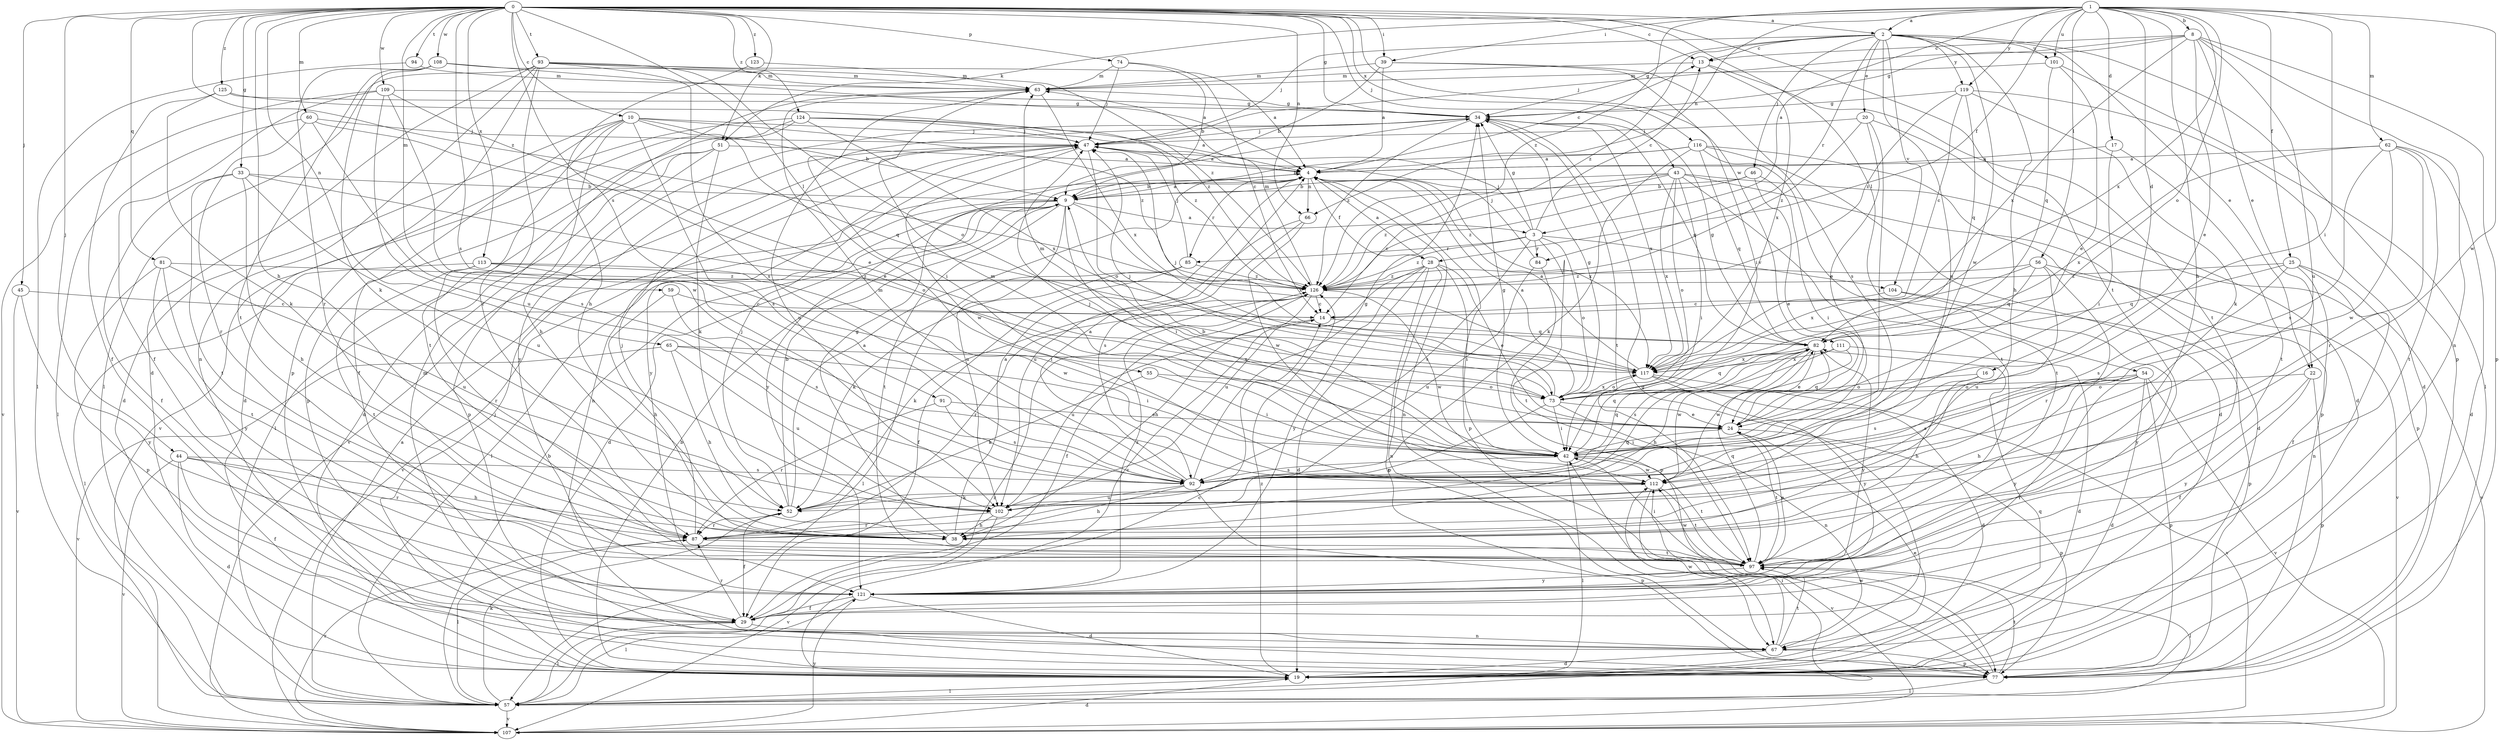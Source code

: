 strict digraph  {
0;
1;
2;
3;
4;
8;
9;
10;
13;
14;
16;
17;
19;
20;
22;
24;
25;
28;
29;
33;
34;
38;
39;
42;
43;
44;
45;
46;
47;
51;
52;
54;
55;
56;
57;
59;
60;
62;
63;
65;
66;
67;
73;
74;
77;
81;
82;
84;
85;
87;
91;
92;
93;
94;
97;
101;
102;
104;
107;
108;
109;
111;
112;
113;
116;
117;
119;
121;
123;
124;
125;
126;
0 -> 2  [label=a];
0 -> 10  [label=c];
0 -> 13  [label=c];
0 -> 33  [label=g];
0 -> 34  [label=g];
0 -> 38  [label=h];
0 -> 39  [label=i];
0 -> 43  [label=j];
0 -> 44  [label=j];
0 -> 45  [label=j];
0 -> 51  [label=k];
0 -> 54  [label=l];
0 -> 55  [label=l];
0 -> 59  [label=m];
0 -> 60  [label=m];
0 -> 65  [label=n];
0 -> 66  [label=n];
0 -> 74  [label=p];
0 -> 81  [label=q];
0 -> 91  [label=s];
0 -> 92  [label=s];
0 -> 93  [label=t];
0 -> 94  [label=t];
0 -> 97  [label=t];
0 -> 108  [label=w];
0 -> 109  [label=w];
0 -> 111  [label=w];
0 -> 113  [label=x];
0 -> 116  [label=x];
0 -> 123  [label=z];
0 -> 124  [label=z];
0 -> 125  [label=z];
0 -> 126  [label=z];
1 -> 2  [label=a];
1 -> 3  [label=a];
1 -> 8  [label=b];
1 -> 16  [label=d];
1 -> 17  [label=d];
1 -> 25  [label=f];
1 -> 28  [label=f];
1 -> 38  [label=h];
1 -> 39  [label=i];
1 -> 42  [label=i];
1 -> 51  [label=k];
1 -> 56  [label=l];
1 -> 62  [label=m];
1 -> 66  [label=n];
1 -> 73  [label=o];
1 -> 101  [label=u];
1 -> 112  [label=w];
1 -> 117  [label=x];
1 -> 119  [label=y];
1 -> 126  [label=z];
2 -> 13  [label=c];
2 -> 20  [label=e];
2 -> 22  [label=e];
2 -> 34  [label=g];
2 -> 38  [label=h];
2 -> 46  [label=j];
2 -> 47  [label=j];
2 -> 77  [label=p];
2 -> 84  [label=r];
2 -> 101  [label=u];
2 -> 102  [label=u];
2 -> 104  [label=v];
2 -> 112  [label=w];
2 -> 119  [label=y];
2 -> 126  [label=z];
3 -> 13  [label=c];
3 -> 34  [label=g];
3 -> 47  [label=j];
3 -> 73  [label=o];
3 -> 84  [label=r];
3 -> 85  [label=r];
3 -> 92  [label=s];
3 -> 97  [label=t];
3 -> 104  [label=v];
3 -> 126  [label=z];
4 -> 9  [label=b];
4 -> 13  [label=c];
4 -> 28  [label=f];
4 -> 66  [label=n];
4 -> 67  [label=n];
4 -> 77  [label=p];
4 -> 85  [label=r];
4 -> 117  [label=x];
4 -> 121  [label=y];
8 -> 13  [label=c];
8 -> 22  [label=e];
8 -> 24  [label=e];
8 -> 34  [label=g];
8 -> 47  [label=j];
8 -> 67  [label=n];
8 -> 77  [label=p];
8 -> 102  [label=u];
8 -> 117  [label=x];
9 -> 3  [label=a];
9 -> 4  [label=a];
9 -> 19  [label=d];
9 -> 42  [label=i];
9 -> 57  [label=l];
9 -> 97  [label=t];
9 -> 102  [label=u];
9 -> 107  [label=v];
9 -> 117  [label=x];
10 -> 9  [label=b];
10 -> 19  [label=d];
10 -> 29  [label=f];
10 -> 38  [label=h];
10 -> 47  [label=j];
10 -> 82  [label=q];
10 -> 92  [label=s];
10 -> 97  [label=t];
10 -> 126  [label=z];
13 -> 63  [label=m];
13 -> 97  [label=t];
13 -> 117  [label=x];
14 -> 82  [label=q];
14 -> 102  [label=u];
16 -> 38  [label=h];
16 -> 73  [label=o];
16 -> 92  [label=s];
17 -> 4  [label=a];
17 -> 42  [label=i];
17 -> 97  [label=t];
19 -> 9  [label=b];
19 -> 14  [label=c];
19 -> 24  [label=e];
19 -> 47  [label=j];
19 -> 57  [label=l];
19 -> 82  [label=q];
19 -> 126  [label=z];
20 -> 19  [label=d];
20 -> 24  [label=e];
20 -> 42  [label=i];
20 -> 47  [label=j];
20 -> 126  [label=z];
22 -> 29  [label=f];
22 -> 73  [label=o];
22 -> 77  [label=p];
22 -> 121  [label=y];
24 -> 42  [label=i];
24 -> 77  [label=p];
24 -> 82  [label=q];
24 -> 97  [label=t];
25 -> 29  [label=f];
25 -> 67  [label=n];
25 -> 82  [label=q];
25 -> 92  [label=s];
25 -> 107  [label=v];
25 -> 126  [label=z];
28 -> 4  [label=a];
28 -> 19  [label=d];
28 -> 24  [label=e];
28 -> 42  [label=i];
28 -> 67  [label=n];
28 -> 77  [label=p];
28 -> 102  [label=u];
28 -> 121  [label=y];
28 -> 126  [label=z];
29 -> 14  [label=c];
29 -> 57  [label=l];
29 -> 67  [label=n];
29 -> 87  [label=r];
33 -> 9  [label=b];
33 -> 29  [label=f];
33 -> 38  [label=h];
33 -> 73  [label=o];
33 -> 97  [label=t];
33 -> 102  [label=u];
34 -> 47  [label=j];
34 -> 82  [label=q];
34 -> 97  [label=t];
34 -> 102  [label=u];
34 -> 117  [label=x];
34 -> 121  [label=y];
34 -> 126  [label=z];
38 -> 4  [label=a];
38 -> 34  [label=g];
39 -> 4  [label=a];
39 -> 9  [label=b];
39 -> 42  [label=i];
39 -> 63  [label=m];
39 -> 92  [label=s];
42 -> 9  [label=b];
42 -> 34  [label=g];
42 -> 47  [label=j];
42 -> 57  [label=l];
42 -> 63  [label=m];
42 -> 82  [label=q];
42 -> 92  [label=s];
42 -> 97  [label=t];
42 -> 112  [label=w];
43 -> 9  [label=b];
43 -> 14  [label=c];
43 -> 19  [label=d];
43 -> 42  [label=i];
43 -> 73  [label=o];
43 -> 77  [label=p];
43 -> 97  [label=t];
43 -> 117  [label=x];
43 -> 126  [label=z];
44 -> 19  [label=d];
44 -> 29  [label=f];
44 -> 38  [label=h];
44 -> 87  [label=r];
44 -> 92  [label=s];
44 -> 107  [label=v];
45 -> 14  [label=c];
45 -> 107  [label=v];
45 -> 121  [label=y];
46 -> 9  [label=b];
46 -> 24  [label=e];
46 -> 42  [label=i];
46 -> 126  [label=z];
47 -> 4  [label=a];
47 -> 67  [label=n];
47 -> 73  [label=o];
47 -> 107  [label=v];
47 -> 112  [label=w];
47 -> 121  [label=y];
51 -> 4  [label=a];
51 -> 19  [label=d];
51 -> 52  [label=k];
51 -> 57  [label=l];
51 -> 77  [label=p];
52 -> 4  [label=a];
52 -> 9  [label=b];
52 -> 29  [label=f];
52 -> 47  [label=j];
52 -> 87  [label=r];
54 -> 19  [label=d];
54 -> 29  [label=f];
54 -> 38  [label=h];
54 -> 73  [label=o];
54 -> 77  [label=p];
54 -> 92  [label=s];
54 -> 107  [label=v];
54 -> 121  [label=y];
55 -> 42  [label=i];
55 -> 52  [label=k];
55 -> 73  [label=o];
56 -> 82  [label=q];
56 -> 87  [label=r];
56 -> 102  [label=u];
56 -> 107  [label=v];
56 -> 117  [label=x];
56 -> 126  [label=z];
57 -> 4  [label=a];
57 -> 9  [label=b];
57 -> 42  [label=i];
57 -> 52  [label=k];
57 -> 107  [label=v];
57 -> 126  [label=z];
59 -> 14  [label=c];
59 -> 38  [label=h];
59 -> 92  [label=s];
60 -> 24  [label=e];
60 -> 47  [label=j];
60 -> 57  [label=l];
60 -> 87  [label=r];
60 -> 92  [label=s];
62 -> 4  [label=a];
62 -> 19  [label=d];
62 -> 87  [label=r];
62 -> 92  [label=s];
62 -> 97  [label=t];
62 -> 112  [label=w];
62 -> 117  [label=x];
63 -> 34  [label=g];
63 -> 42  [label=i];
63 -> 117  [label=x];
65 -> 38  [label=h];
65 -> 42  [label=i];
65 -> 102  [label=u];
65 -> 107  [label=v];
65 -> 117  [label=x];
66 -> 92  [label=s];
66 -> 102  [label=u];
66 -> 112  [label=w];
67 -> 19  [label=d];
67 -> 34  [label=g];
67 -> 63  [label=m];
67 -> 77  [label=p];
67 -> 97  [label=t];
67 -> 112  [label=w];
73 -> 4  [label=a];
73 -> 24  [label=e];
73 -> 34  [label=g];
73 -> 42  [label=i];
73 -> 47  [label=j];
73 -> 63  [label=m];
73 -> 67  [label=n];
73 -> 82  [label=q];
73 -> 87  [label=r];
73 -> 117  [label=x];
74 -> 9  [label=b];
74 -> 14  [label=c];
74 -> 47  [label=j];
74 -> 63  [label=m];
77 -> 57  [label=l];
77 -> 97  [label=t];
77 -> 112  [label=w];
81 -> 77  [label=p];
81 -> 97  [label=t];
81 -> 102  [label=u];
81 -> 121  [label=y];
81 -> 126  [label=z];
82 -> 24  [label=e];
82 -> 34  [label=g];
82 -> 38  [label=h];
82 -> 112  [label=w];
82 -> 117  [label=x];
82 -> 121  [label=y];
84 -> 47  [label=j];
84 -> 77  [label=p];
84 -> 102  [label=u];
85 -> 29  [label=f];
85 -> 47  [label=j];
85 -> 52  [label=k];
85 -> 57  [label=l];
85 -> 126  [label=z];
87 -> 47  [label=j];
87 -> 57  [label=l];
87 -> 82  [label=q];
87 -> 97  [label=t];
91 -> 24  [label=e];
91 -> 87  [label=r];
91 -> 92  [label=s];
92 -> 4  [label=a];
92 -> 34  [label=g];
92 -> 38  [label=h];
92 -> 63  [label=m];
92 -> 77  [label=p];
92 -> 82  [label=q];
92 -> 102  [label=u];
93 -> 4  [label=a];
93 -> 19  [label=d];
93 -> 57  [label=l];
93 -> 63  [label=m];
93 -> 67  [label=n];
93 -> 73  [label=o];
93 -> 77  [label=p];
93 -> 87  [label=r];
93 -> 92  [label=s];
93 -> 126  [label=z];
94 -> 57  [label=l];
94 -> 63  [label=m];
97 -> 24  [label=e];
97 -> 42  [label=i];
97 -> 57  [label=l];
97 -> 82  [label=q];
97 -> 112  [label=w];
97 -> 121  [label=y];
101 -> 24  [label=e];
101 -> 57  [label=l];
101 -> 63  [label=m];
101 -> 82  [label=q];
102 -> 38  [label=h];
102 -> 87  [label=r];
102 -> 107  [label=v];
104 -> 14  [label=c];
104 -> 77  [label=p];
104 -> 121  [label=y];
107 -> 19  [label=d];
107 -> 87  [label=r];
107 -> 121  [label=y];
108 -> 4  [label=a];
108 -> 52  [label=k];
108 -> 63  [label=m];
108 -> 87  [label=r];
108 -> 97  [label=t];
109 -> 24  [label=e];
109 -> 29  [label=f];
109 -> 34  [label=g];
109 -> 102  [label=u];
109 -> 107  [label=v];
109 -> 112  [label=w];
111 -> 19  [label=d];
111 -> 92  [label=s];
111 -> 112  [label=w];
111 -> 117  [label=x];
112 -> 52  [label=k];
112 -> 97  [label=t];
112 -> 107  [label=v];
113 -> 42  [label=i];
113 -> 57  [label=l];
113 -> 87  [label=r];
113 -> 97  [label=t];
113 -> 112  [label=w];
113 -> 126  [label=z];
116 -> 4  [label=a];
116 -> 9  [label=b];
116 -> 19  [label=d];
116 -> 52  [label=k];
116 -> 77  [label=p];
116 -> 82  [label=q];
116 -> 97  [label=t];
117 -> 4  [label=a];
117 -> 19  [label=d];
117 -> 47  [label=j];
117 -> 73  [label=o];
117 -> 107  [label=v];
117 -> 121  [label=y];
119 -> 14  [label=c];
119 -> 19  [label=d];
119 -> 34  [label=g];
119 -> 52  [label=k];
119 -> 82  [label=q];
119 -> 126  [label=z];
121 -> 19  [label=d];
121 -> 29  [label=f];
121 -> 57  [label=l];
121 -> 126  [label=z];
123 -> 38  [label=h];
123 -> 63  [label=m];
124 -> 4  [label=a];
124 -> 19  [label=d];
124 -> 47  [label=j];
124 -> 77  [label=p];
124 -> 107  [label=v];
124 -> 117  [label=x];
124 -> 126  [label=z];
125 -> 29  [label=f];
125 -> 34  [label=g];
125 -> 52  [label=k];
125 -> 126  [label=z];
126 -> 14  [label=c];
126 -> 29  [label=f];
126 -> 38  [label=h];
126 -> 52  [label=k];
126 -> 63  [label=m];
126 -> 87  [label=r];
126 -> 112  [label=w];
}
